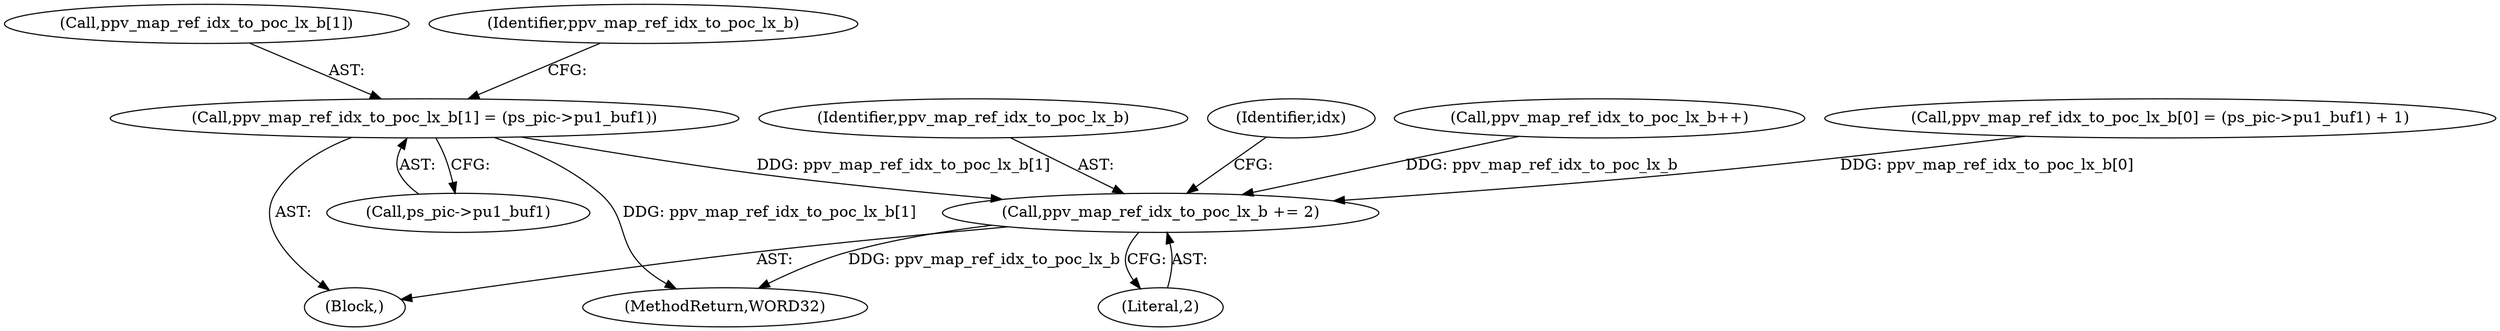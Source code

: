 digraph "0_Android_943323f1d9d3dd5c2634deb26cbe72343ca6b3db_2@array" {
"1000548" [label="(Call,ppv_map_ref_idx_to_poc_lx_b[1] = (ps_pic->pu1_buf1))"];
"1000576" [label="(Call,ppv_map_ref_idx_to_poc_lx_b += 2)"];
"1000577" [label="(Identifier,ppv_map_ref_idx_to_poc_lx_b)"];
"1000530" [label="(Identifier,idx)"];
"1000513" [label="(Call,ppv_map_ref_idx_to_poc_lx_b++)"];
"1000552" [label="(Call,ps_pic->pu1_buf1)"];
"1000549" [label="(Call,ppv_map_ref_idx_to_poc_lx_b[1])"];
"1000557" [label="(Identifier,ppv_map_ref_idx_to_poc_lx_b)"];
"1000578" [label="(Literal,2)"];
"1000576" [label="(Call,ppv_map_ref_idx_to_poc_lx_b += 2)"];
"1000531" [label="(Block,)"];
"1000555" [label="(Call,ppv_map_ref_idx_to_poc_lx_b[0] = (ps_pic->pu1_buf1) + 1)"];
"1000548" [label="(Call,ppv_map_ref_idx_to_poc_lx_b[1] = (ps_pic->pu1_buf1))"];
"1001025" [label="(MethodReturn,WORD32)"];
"1000548" -> "1000531"  [label="AST: "];
"1000548" -> "1000552"  [label="CFG: "];
"1000549" -> "1000548"  [label="AST: "];
"1000552" -> "1000548"  [label="AST: "];
"1000557" -> "1000548"  [label="CFG: "];
"1000548" -> "1001025"  [label="DDG: ppv_map_ref_idx_to_poc_lx_b[1]"];
"1000548" -> "1000576"  [label="DDG: ppv_map_ref_idx_to_poc_lx_b[1]"];
"1000576" -> "1000531"  [label="AST: "];
"1000576" -> "1000578"  [label="CFG: "];
"1000577" -> "1000576"  [label="AST: "];
"1000578" -> "1000576"  [label="AST: "];
"1000530" -> "1000576"  [label="CFG: "];
"1000576" -> "1001025"  [label="DDG: ppv_map_ref_idx_to_poc_lx_b"];
"1000513" -> "1000576"  [label="DDG: ppv_map_ref_idx_to_poc_lx_b"];
"1000555" -> "1000576"  [label="DDG: ppv_map_ref_idx_to_poc_lx_b[0]"];
}
